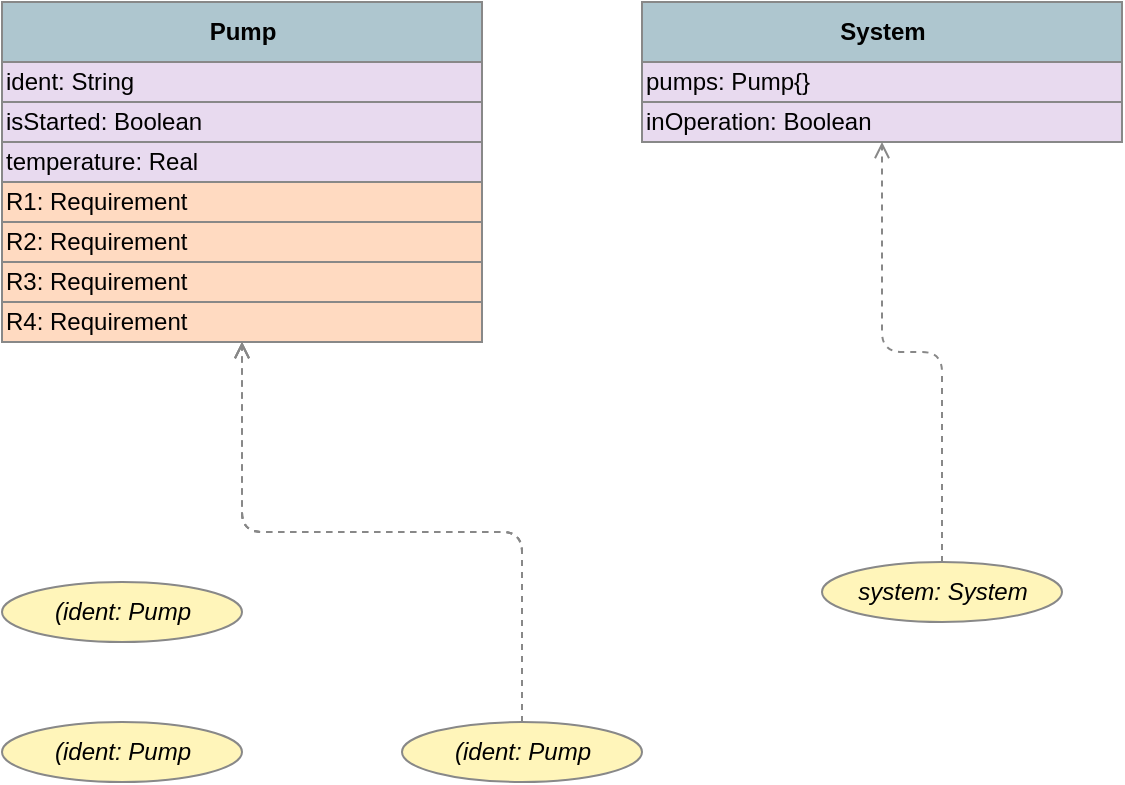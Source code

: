 <mxfile>
    <diagram id="d1753963900825" name="UML-ClassDiagram">
        <mxGraphModel dx="1339" dy="565" grid="1" gridSize="10" guides="1" tooltips="1" connect="1" arrows="1" fold="1" page="1" pageScale="1" pageWidth="850" pageHeight="1100" math="0" shadow="0">
            <root>
                <mxCell id="0"/>
                <mxCell id="1" parent="0"/>
                <mxCell id="2" style="umlClass;html=1;rounded=1;strokeColor=#888888;fillColor=#AEC6CF;" parent="1" vertex="1">
                    <mxGeometry x="60" y="60" width="240" height="170" as="geometry"/>
                </mxCell>
                <mxCell id="3" value="&lt;b&gt;Pump&lt;/b&gt;" style="text;html=1;verticalAlign=middle;align=center;fillColor=#AEC6CF;strokeColor=#888888;" parent="2" vertex="1">
                    <mxGeometry width="240" height="30" as="geometry"/>
                </mxCell>
                <mxCell id="4" value="ident: String" style="text;html=1;verticalAlign=middle;align=left;fillColor=#E8DAEF;strokeColor=#888888;" parent="2" vertex="1">
                    <mxGeometry y="30" width="240" height="20" as="geometry"/>
                </mxCell>
                <mxCell id="5" value="isStarted: Boolean" style="text;html=1;verticalAlign=middle;align=left;fillColor=#E8DAEF;strokeColor=#888888;" parent="2" vertex="1">
                    <mxGeometry y="50" width="240" height="20" as="geometry"/>
                </mxCell>
                <mxCell id="6" value="temperature: Real" style="text;html=1;verticalAlign=middle;align=left;fillColor=#E8DAEF;strokeColor=#888888;" parent="2" vertex="1">
                    <mxGeometry y="70" width="240" height="20" as="geometry"/>
                </mxCell>
                <mxCell id="7" value="R1: Requirement" style="text;html=1;verticalAlign=middle;align=left;fillColor=#FFDAC1;strokeColor=#888888;" parent="2" vertex="1">
                    <mxGeometry y="90" width="240" height="20" as="geometry"/>
                </mxCell>
                <mxCell id="8" value="R2: Requirement" style="text;html=1;verticalAlign=middle;align=left;fillColor=#FFDAC1;strokeColor=#888888;" parent="2" vertex="1">
                    <mxGeometry y="110" width="240" height="20" as="geometry"/>
                </mxCell>
                <mxCell id="9" value="R3: Requirement" style="text;html=1;verticalAlign=middle;align=left;fillColor=#FFDAC1;strokeColor=#888888;" parent="2" vertex="1">
                    <mxGeometry y="130" width="240" height="20" as="geometry"/>
                </mxCell>
                <mxCell id="10" value="R4: Requirement" style="text;html=1;verticalAlign=middle;align=left;fillColor=#FFDAC1;strokeColor=#888888;" parent="2" vertex="1">
                    <mxGeometry y="150" width="240" height="20" as="geometry"/>
                </mxCell>
                <mxCell id="11" style="umlClass;html=1;rounded=1;strokeColor=#888888;fillColor=#AEC6CF;" parent="1" vertex="1">
                    <mxGeometry x="380" y="60" width="240" height="70" as="geometry"/>
                </mxCell>
                <mxCell id="12" value="&lt;b&gt;System&lt;/b&gt;" style="text;html=1;verticalAlign=middle;align=center;fillColor=#AEC6CF;strokeColor=#888888;" parent="11" vertex="1">
                    <mxGeometry width="240" height="30" as="geometry"/>
                </mxCell>
                <mxCell id="13" value="pumps: Pump{}" style="text;html=1;verticalAlign=middle;align=left;fillColor=#E8DAEF;strokeColor=#888888;" parent="11" vertex="1">
                    <mxGeometry y="30" width="240" height="20" as="geometry"/>
                </mxCell>
                <mxCell id="14" value="inOperation: Boolean" style="text;html=1;verticalAlign=middle;align=left;fillColor=#E8DAEF;strokeColor=#888888;" parent="11" vertex="1">
                    <mxGeometry y="50" width="240" height="20" as="geometry"/>
                </mxCell>
                <mxCell id="15" value="&lt;i&gt;system: System&lt;/i&gt;" style="shape=ellipse;html=1;rounded=1;strokeColor=#888888;fillColor=#FFF5BA;" parent="1" vertex="1">
                    <mxGeometry x="470" y="340" width="120" height="30" as="geometry"/>
                </mxCell>
                <mxCell id="16" value="&lt;i&gt;(ident: Pump&lt;/i&gt;" style="shape=ellipse;html=1;rounded=1;strokeColor=#888888;fillColor=#FFF5BA;" parent="1" vertex="1">
                    <mxGeometry x="60" y="350" width="120" height="30" as="geometry"/>
                </mxCell>
                <mxCell id="17" value="&lt;i&gt;(ident: Pump&lt;/i&gt;" style="shape=ellipse;html=1;rounded=1;strokeColor=#888888;fillColor=#FFF5BA;" parent="1" vertex="1">
                    <mxGeometry x="60" y="420" width="120" height="30" as="geometry"/>
                </mxCell>
                <mxCell id="18" value="&lt;i&gt;(ident: Pump&lt;/i&gt;" style="shape=ellipse;html=1;rounded=1;strokeColor=#888888;fillColor=#FFF5BA;" parent="1" vertex="1">
                    <mxGeometry x="260" y="420" width="120" height="30" as="geometry"/>
                </mxCell>
                <mxCell id="19" style="edgeStyle=orthogonalEdgeStyle;endArrow=diamond;endFill=1;strokeColor=#888888;" parent="1" source="2" edge="1">
                    <mxGeometry relative="1" as="geometry"/>
                </mxCell>
                <mxCell id="20" style="edgeStyle=orthogonalEdgeStyle;endArrow=diamond;endFill=1;strokeColor=#888888;" parent="1" source="2" edge="1">
                    <mxGeometry relative="1" as="geometry"/>
                </mxCell>
                <mxCell id="21" style="edgeStyle=orthogonalEdgeStyle;endArrow=diamond;endFill=1;strokeColor=#888888;" parent="1" source="2" edge="1">
                    <mxGeometry relative="1" as="geometry"/>
                </mxCell>
                <mxCell id="22" style="edgeStyle=orthogonalEdgeStyle;endArrow=diamond;endFill=1;strokeColor=#888888;" parent="1" source="2" edge="1">
                    <mxGeometry relative="1" as="geometry"/>
                </mxCell>
                <mxCell id="23" style="edgeStyle=orthogonalEdgeStyle;endArrow=diamond;endFill=1;strokeColor=#888888;" parent="1" source="2" edge="1">
                    <mxGeometry relative="1" as="geometry"/>
                </mxCell>
                <mxCell id="24" style="edgeStyle=orthogonalEdgeStyle;endArrow=diamond;endFill=1;strokeColor=#888888;" parent="1" source="2" edge="1">
                    <mxGeometry relative="1" as="geometry"/>
                </mxCell>
                <mxCell id="25" style="edgeStyle=orthogonalEdgeStyle;endArrow=diamond;endFill=1;strokeColor=#888888;" parent="1" source="2" edge="1">
                    <mxGeometry relative="1" as="geometry"/>
                </mxCell>
                <mxCell id="26" style="edgeStyle=orthogonalEdgeStyle;endArrow=diamond;endFill=1;strokeColor=#888888;" parent="1" source="11" edge="1">
                    <mxGeometry relative="1" as="geometry"/>
                </mxCell>
                <mxCell id="27" style="edgeStyle=orthogonalEdgeStyle;endArrow=diamond;endFill=1;strokeColor=#888888;" parent="1" source="11" edge="1">
                    <mxGeometry relative="1" as="geometry"/>
                </mxCell>
                <mxCell id="28" style="edgeStyle=orthogonalEdgeStyle;endArrow=open;dashed=1;strokeColor=#888888;" parent="1" source="15" target="11" edge="1">
                    <mxGeometry relative="1" as="geometry"/>
                </mxCell>
                <mxCell id="29" style="edgeStyle=orthogonalEdgeStyle;endArrow=open;dashed=1;strokeColor=#888888;" parent="1" source="18" target="2" edge="1">
                    <mxGeometry relative="1" as="geometry"/>
                </mxCell>
                <mxCell id="30" style="edgeStyle=orthogonalEdgeStyle;endArrow=open;dashed=1;strokeColor=#888888;" parent="1" source="18" target="2" edge="1">
                    <mxGeometry relative="1" as="geometry"/>
                </mxCell>
                <mxCell id="31" style="edgeStyle=orthogonalEdgeStyle;endArrow=open;dashed=1;strokeColor=#888888;" parent="1" source="18" target="2" edge="1">
                    <mxGeometry relative="1" as="geometry"/>
                </mxCell>
            </root>
        </mxGraphModel>
    </diagram>
</mxfile>